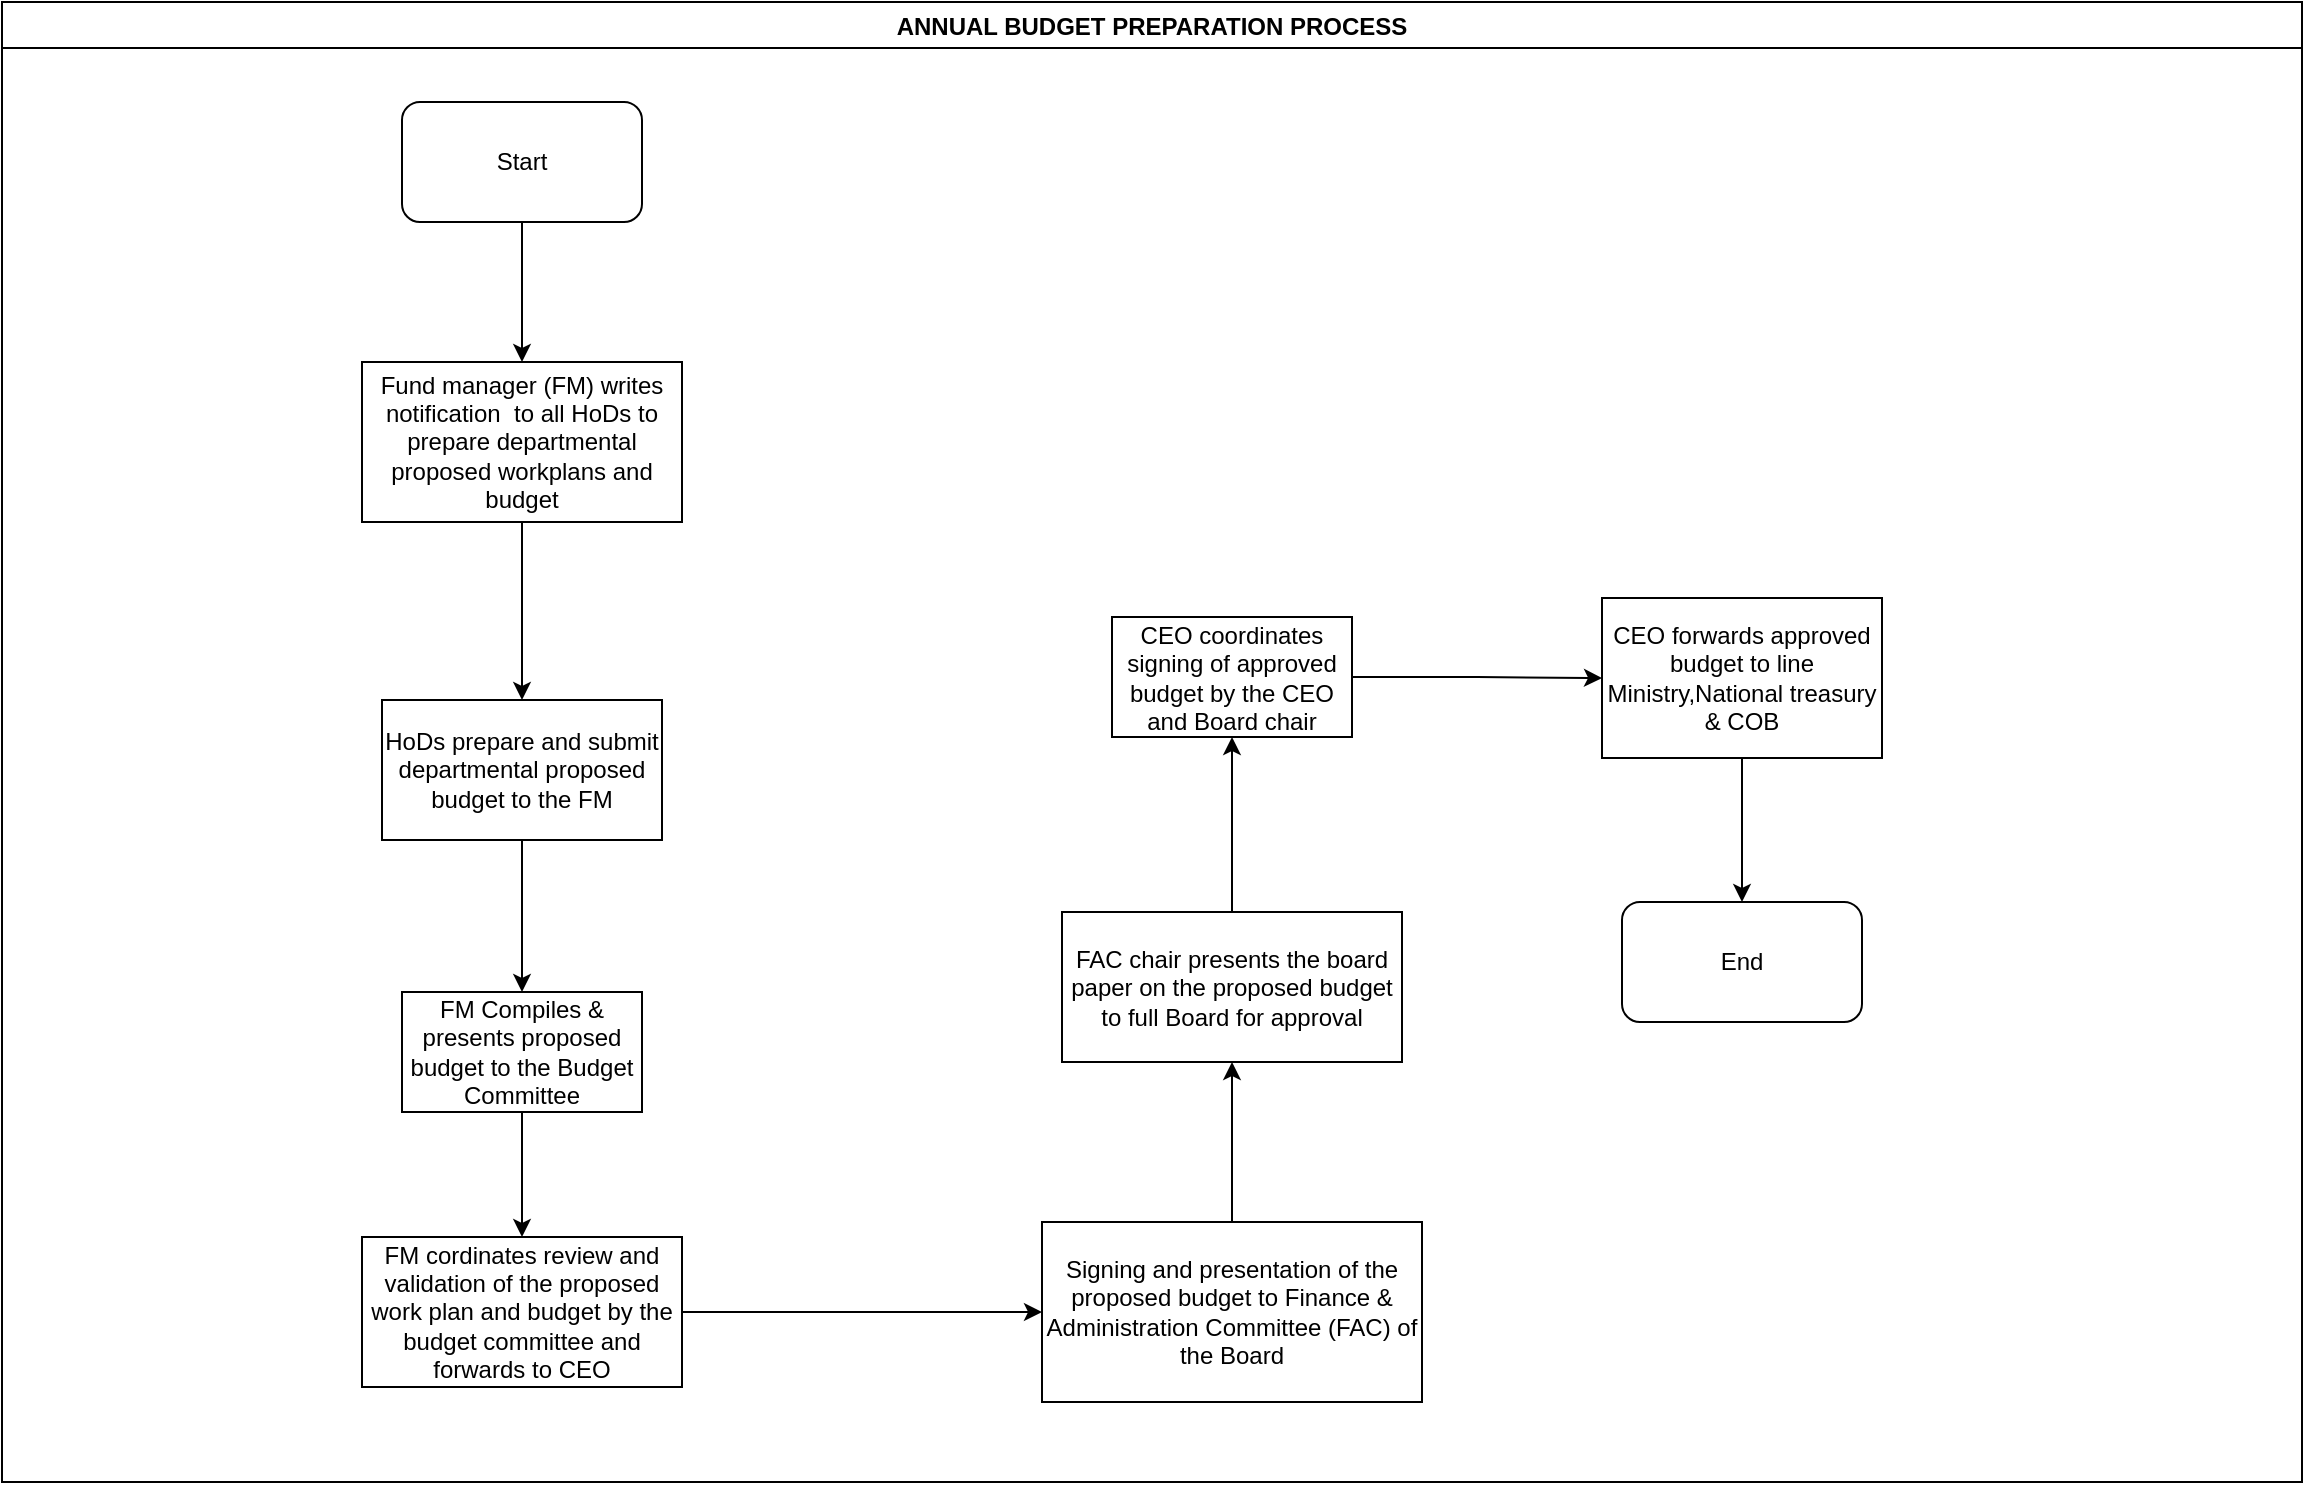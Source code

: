 <mxfile version="14.7.7" type="github">
  <diagram id="Up9UbGRrX_nPrRD4ef_L" name="Page-1">
    <mxGraphModel dx="1038" dy="508" grid="1" gridSize="10" guides="1" tooltips="1" connect="1" arrows="1" fold="1" page="1" pageScale="1" pageWidth="1169" pageHeight="827" math="0" shadow="0">
      <root>
        <mxCell id="0" />
        <mxCell id="1" parent="0" />
        <mxCell id="DuP928JgmqVkN7yUHcAI-1" value="ANNUAL BUDGET PREPARATION PROCESS" style="swimlane;" vertex="1" parent="1">
          <mxGeometry x="10" y="30" width="1150" height="740" as="geometry" />
        </mxCell>
        <mxCell id="DuP928JgmqVkN7yUHcAI-2" value="Start" style="rounded=1;whiteSpace=wrap;html=1;" vertex="1" parent="DuP928JgmqVkN7yUHcAI-1">
          <mxGeometry x="200" y="50" width="120" height="60" as="geometry" />
        </mxCell>
        <mxCell id="DuP928JgmqVkN7yUHcAI-4" value="Fund manager (FM) writes notification&amp;nbsp; to all HoDs to prepare departmental proposed workplans and budget " style="rounded=0;whiteSpace=wrap;html=1;" vertex="1" parent="DuP928JgmqVkN7yUHcAI-1">
          <mxGeometry x="180" y="180" width="160" height="80" as="geometry" />
        </mxCell>
        <mxCell id="DuP928JgmqVkN7yUHcAI-6" value="" style="edgeStyle=orthogonalEdgeStyle;rounded=0;orthogonalLoop=1;jettySize=auto;html=1;entryX=0.5;entryY=0;entryDx=0;entryDy=0;exitX=0.5;exitY=1;exitDx=0;exitDy=0;" edge="1" parent="DuP928JgmqVkN7yUHcAI-1" source="DuP928JgmqVkN7yUHcAI-2" target="DuP928JgmqVkN7yUHcAI-4">
          <mxGeometry relative="1" as="geometry">
            <mxPoint x="260" y="190" as="targetPoint" />
            <Array as="points">
              <mxPoint x="260" y="160" />
              <mxPoint x="260" y="160" />
            </Array>
          </mxGeometry>
        </mxCell>
        <mxCell id="DuP928JgmqVkN7yUHcAI-11" value="FM &lt;span lang=&quot;EN-GB&quot;&gt;cordinates review and validation of the proposed work plan and budget by the budget committee and forwards to CEO &lt;/span&gt;" style="whiteSpace=wrap;html=1;rounded=0;" vertex="1" parent="DuP928JgmqVkN7yUHcAI-1">
          <mxGeometry x="180" y="617.5" width="160" height="75" as="geometry" />
        </mxCell>
        <mxCell id="DuP928JgmqVkN7yUHcAI-7" value="HoDs &lt;span lang=&quot;EN-GB&quot;&gt;prepare and submit departmental proposed budget to the FM &lt;/span&gt;" style="whiteSpace=wrap;html=1;rounded=0;" vertex="1" parent="DuP928JgmqVkN7yUHcAI-1">
          <mxGeometry x="190" y="349" width="140" height="70" as="geometry" />
        </mxCell>
        <mxCell id="DuP928JgmqVkN7yUHcAI-8" value="" style="edgeStyle=orthogonalEdgeStyle;rounded=0;orthogonalLoop=1;jettySize=auto;html=1;" edge="1" parent="DuP928JgmqVkN7yUHcAI-1" source="DuP928JgmqVkN7yUHcAI-4" target="DuP928JgmqVkN7yUHcAI-7">
          <mxGeometry relative="1" as="geometry" />
        </mxCell>
        <mxCell id="DuP928JgmqVkN7yUHcAI-9" value="&lt;span lang=&quot;EN-GB&quot;&gt;FM Compiles &amp;amp; presents proposed budget to the Budget Committee &lt;/span&gt;" style="whiteSpace=wrap;html=1;rounded=0;" vertex="1" parent="DuP928JgmqVkN7yUHcAI-1">
          <mxGeometry x="200" y="495" width="120" height="60" as="geometry" />
        </mxCell>
        <mxCell id="DuP928JgmqVkN7yUHcAI-10" value="" style="edgeStyle=orthogonalEdgeStyle;rounded=0;orthogonalLoop=1;jettySize=auto;html=1;" edge="1" parent="DuP928JgmqVkN7yUHcAI-1" source="DuP928JgmqVkN7yUHcAI-7" target="DuP928JgmqVkN7yUHcAI-9">
          <mxGeometry relative="1" as="geometry" />
        </mxCell>
        <mxCell id="DuP928JgmqVkN7yUHcAI-12" value="" style="edgeStyle=orthogonalEdgeStyle;rounded=0;orthogonalLoop=1;jettySize=auto;html=1;" edge="1" parent="DuP928JgmqVkN7yUHcAI-1" source="DuP928JgmqVkN7yUHcAI-9" target="DuP928JgmqVkN7yUHcAI-11">
          <mxGeometry relative="1" as="geometry" />
        </mxCell>
        <mxCell id="DuP928JgmqVkN7yUHcAI-19" value="&lt;span lang=&quot;EN-GB&quot;&gt;CEO forwards approved budget to line Ministry,National treasury &amp;amp; COB&lt;/span&gt;&lt;b&gt;&lt;span lang=&quot;EN-GB&quot;&gt; &lt;/span&gt;&lt;/b&gt;" style="whiteSpace=wrap;html=1;rounded=0;" vertex="1" parent="DuP928JgmqVkN7yUHcAI-1">
          <mxGeometry x="800" y="298" width="140" height="80" as="geometry" />
        </mxCell>
        <mxCell id="DuP928JgmqVkN7yUHcAI-23" value="End" style="rounded=1;whiteSpace=wrap;html=1;" vertex="1" parent="DuP928JgmqVkN7yUHcAI-1">
          <mxGeometry x="810" y="450" width="120" height="60" as="geometry" />
        </mxCell>
        <mxCell id="DuP928JgmqVkN7yUHcAI-22" value="" style="edgeStyle=orthogonalEdgeStyle;rounded=0;orthogonalLoop=1;jettySize=auto;html=1;entryX=0.5;entryY=0;entryDx=0;entryDy=0;" edge="1" parent="DuP928JgmqVkN7yUHcAI-1" source="DuP928JgmqVkN7yUHcAI-19" target="DuP928JgmqVkN7yUHcAI-23">
          <mxGeometry relative="1" as="geometry">
            <mxPoint x="870" y="447.5" as="targetPoint" />
          </mxGeometry>
        </mxCell>
        <mxCell id="DuP928JgmqVkN7yUHcAI-14" value="" style="edgeStyle=orthogonalEdgeStyle;rounded=0;orthogonalLoop=1;jettySize=auto;html=1;" edge="1" parent="1" source="DuP928JgmqVkN7yUHcAI-11" target="DuP928JgmqVkN7yUHcAI-13">
          <mxGeometry relative="1" as="geometry" />
        </mxCell>
        <mxCell id="DuP928JgmqVkN7yUHcAI-16" value="" style="edgeStyle=orthogonalEdgeStyle;rounded=0;orthogonalLoop=1;jettySize=auto;html=1;" edge="1" parent="1" source="DuP928JgmqVkN7yUHcAI-13" target="DuP928JgmqVkN7yUHcAI-15">
          <mxGeometry relative="1" as="geometry" />
        </mxCell>
        <mxCell id="DuP928JgmqVkN7yUHcAI-13" value="Signing and presentation of the proposed budget to Finance &amp;amp; Administration Committee (FAC) of the Board" style="rounded=0;whiteSpace=wrap;html=1;" vertex="1" parent="1">
          <mxGeometry x="530" y="640" width="190" height="90" as="geometry" />
        </mxCell>
        <mxCell id="DuP928JgmqVkN7yUHcAI-18" value="" style="edgeStyle=orthogonalEdgeStyle;rounded=0;orthogonalLoop=1;jettySize=auto;html=1;" edge="1" parent="1" source="DuP928JgmqVkN7yUHcAI-15" target="DuP928JgmqVkN7yUHcAI-17">
          <mxGeometry relative="1" as="geometry" />
        </mxCell>
        <mxCell id="DuP928JgmqVkN7yUHcAI-15" value="FAC chair presents the board paper on the proposed budget to full Board for approval " style="whiteSpace=wrap;html=1;rounded=0;" vertex="1" parent="1">
          <mxGeometry x="540" y="485" width="170" height="75" as="geometry" />
        </mxCell>
        <mxCell id="DuP928JgmqVkN7yUHcAI-20" value="" style="edgeStyle=orthogonalEdgeStyle;rounded=0;orthogonalLoop=1;jettySize=auto;html=1;" edge="1" parent="1" source="DuP928JgmqVkN7yUHcAI-17" target="DuP928JgmqVkN7yUHcAI-19">
          <mxGeometry relative="1" as="geometry" />
        </mxCell>
        <mxCell id="DuP928JgmqVkN7yUHcAI-17" value="CEO coordinates signing of approved budget by the CEO and Board chair" style="whiteSpace=wrap;html=1;rounded=0;" vertex="1" parent="1">
          <mxGeometry x="565" y="337.5" width="120" height="60" as="geometry" />
        </mxCell>
      </root>
    </mxGraphModel>
  </diagram>
</mxfile>
